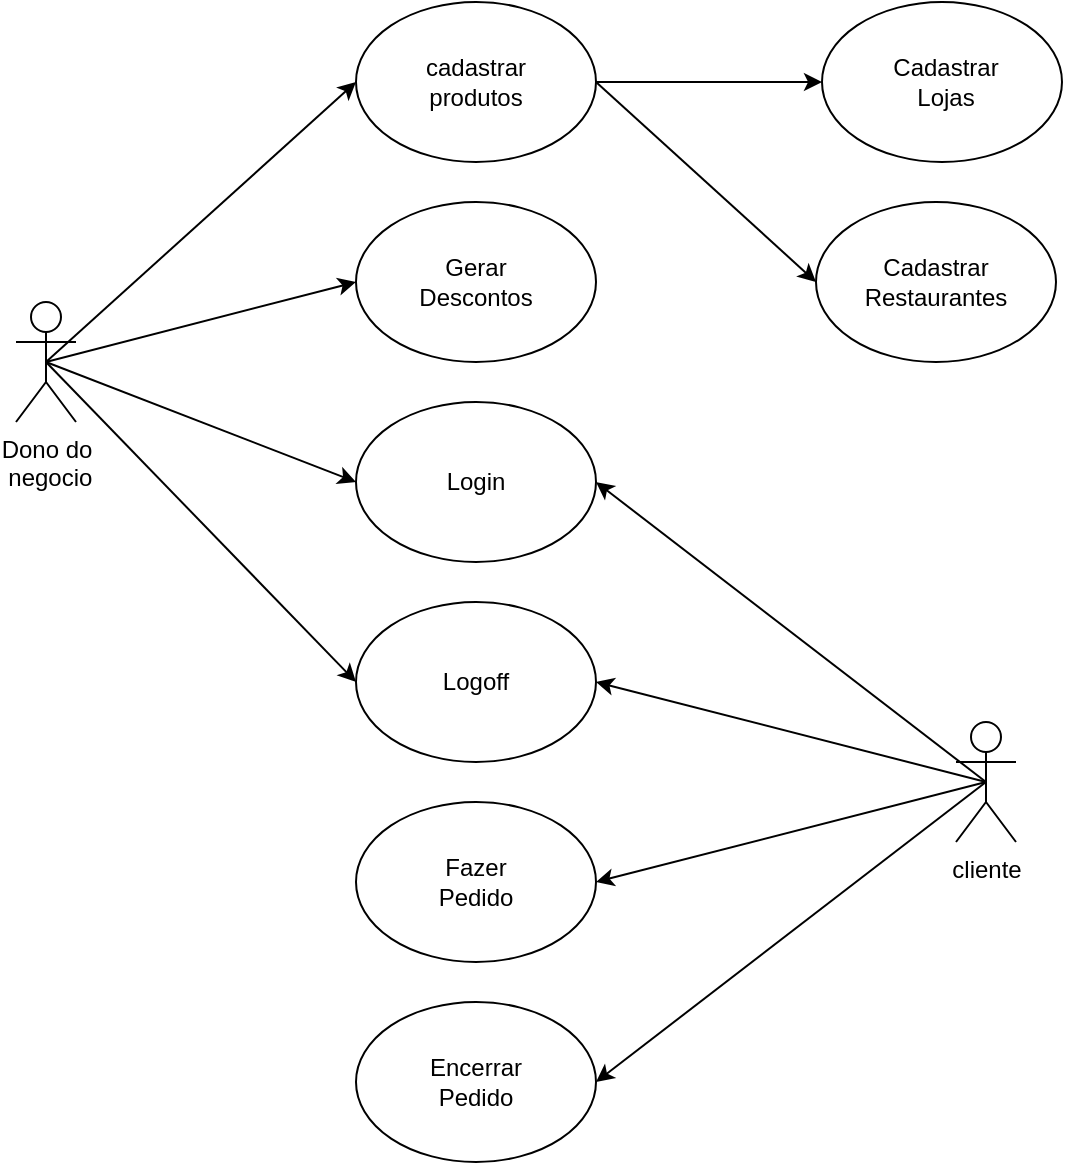 <mxfile pages="1" version="11.2.5" type="github"><diagram id="mJwetN8i1hFLMzjJZROF" name="Page-1"><mxGraphModel dx="3423" dy="1785" grid="1" gridSize="10" guides="1" tooltips="1" connect="1" arrows="1" fold="1" page="1" pageScale="1" pageWidth="827" pageHeight="1169" math="0" shadow="0"><root><mxCell id="0"/><mxCell id="1" parent="0"/><mxCell id="EzEFQJ2YtNZwXXBX93FJ-1" value="Dono do&lt;br&gt;&amp;nbsp;negocio&lt;br&gt;" style="shape=umlActor;verticalLabelPosition=bottom;labelBackgroundColor=#ffffff;verticalAlign=top;html=1;outlineConnect=0;" parent="1" vertex="1"><mxGeometry x="-1740" y="-440" width="30" height="60" as="geometry"/></mxCell><mxCell id="EzEFQJ2YtNZwXXBX93FJ-2" value="" style="ellipse;whiteSpace=wrap;html=1;" parent="1" vertex="1"><mxGeometry x="-1570" y="-590" width="120" height="80" as="geometry"/></mxCell><mxCell id="EzEFQJ2YtNZwXXBX93FJ-3" value="" style="ellipse;whiteSpace=wrap;html=1;" parent="1" vertex="1"><mxGeometry x="-1570" y="-490" width="120" height="80" as="geometry"/></mxCell><mxCell id="EzEFQJ2YtNZwXXBX93FJ-4" value="" style="ellipse;whiteSpace=wrap;html=1;" parent="1" vertex="1"><mxGeometry x="-1570" y="-390" width="120" height="80" as="geometry"/></mxCell><mxCell id="EzEFQJ2YtNZwXXBX93FJ-5" value="" style="ellipse;whiteSpace=wrap;html=1;" parent="1" vertex="1"><mxGeometry x="-1570" y="-290" width="120" height="80" as="geometry"/></mxCell><mxCell id="EzEFQJ2YtNZwXXBX93FJ-6" value="cliente&lt;br&gt;" style="shape=umlActor;verticalLabelPosition=bottom;labelBackgroundColor=#ffffff;verticalAlign=top;html=1;outlineConnect=0;" parent="1" vertex="1"><mxGeometry x="-1270" y="-230" width="30" height="60" as="geometry"/></mxCell><mxCell id="EzEFQJ2YtNZwXXBX93FJ-7" value="" style="ellipse;whiteSpace=wrap;html=1;" parent="1" vertex="1"><mxGeometry x="-1570" y="-190" width="120" height="80" as="geometry"/></mxCell><mxCell id="EzEFQJ2YtNZwXXBX93FJ-8" value="" style="ellipse;whiteSpace=wrap;html=1;" parent="1" vertex="1"><mxGeometry x="-1570" y="-90" width="120" height="80" as="geometry"/></mxCell><mxCell id="EzEFQJ2YtNZwXXBX93FJ-9" value="" style="endArrow=classic;html=1;exitX=0.5;exitY=0.5;exitDx=0;exitDy=0;exitPerimeter=0;entryX=0;entryY=0.5;entryDx=0;entryDy=0;" parent="1" source="EzEFQJ2YtNZwXXBX93FJ-1" target="EzEFQJ2YtNZwXXBX93FJ-2" edge="1"><mxGeometry width="50" height="50" relative="1" as="geometry"><mxPoint x="-1740" y="70" as="sourcePoint"/><mxPoint x="-1690" y="20" as="targetPoint"/><Array as="points"/></mxGeometry></mxCell><mxCell id="EzEFQJ2YtNZwXXBX93FJ-10" value="" style="endArrow=classic;html=1;exitX=0.5;exitY=0.5;exitDx=0;exitDy=0;exitPerimeter=0;entryX=0;entryY=0.5;entryDx=0;entryDy=0;" parent="1" source="EzEFQJ2YtNZwXXBX93FJ-1" target="EzEFQJ2YtNZwXXBX93FJ-3" edge="1"><mxGeometry width="50" height="50" relative="1" as="geometry"><mxPoint x="-1740" y="60" as="sourcePoint"/><mxPoint x="-1690" y="10" as="targetPoint"/></mxGeometry></mxCell><mxCell id="EzEFQJ2YtNZwXXBX93FJ-11" value="" style="endArrow=classic;html=1;exitX=0.5;exitY=0.5;exitDx=0;exitDy=0;exitPerimeter=0;entryX=0;entryY=0.5;entryDx=0;entryDy=0;" parent="1" source="EzEFQJ2YtNZwXXBX93FJ-1" target="EzEFQJ2YtNZwXXBX93FJ-4" edge="1"><mxGeometry width="50" height="50" relative="1" as="geometry"><mxPoint x="-1740" y="60" as="sourcePoint"/><mxPoint x="-1690" y="10" as="targetPoint"/></mxGeometry></mxCell><mxCell id="EzEFQJ2YtNZwXXBX93FJ-12" value="" style="endArrow=classic;html=1;entryX=0;entryY=0.5;entryDx=0;entryDy=0;exitX=0.5;exitY=0.5;exitDx=0;exitDy=0;exitPerimeter=0;" parent="1" source="EzEFQJ2YtNZwXXBX93FJ-1" target="EzEFQJ2YtNZwXXBX93FJ-5" edge="1"><mxGeometry width="50" height="50" relative="1" as="geometry"><mxPoint x="-1740" y="60" as="sourcePoint"/><mxPoint x="-1690" y="10" as="targetPoint"/></mxGeometry></mxCell><mxCell id="EzEFQJ2YtNZwXXBX93FJ-13" value="" style="endArrow=classic;html=1;entryX=1;entryY=0.5;entryDx=0;entryDy=0;exitX=0.5;exitY=0.5;exitDx=0;exitDy=0;exitPerimeter=0;" parent="1" source="EzEFQJ2YtNZwXXBX93FJ-6" target="EzEFQJ2YtNZwXXBX93FJ-5" edge="1"><mxGeometry width="50" height="50" relative="1" as="geometry"><mxPoint x="-1740" y="60" as="sourcePoint"/><mxPoint x="-1690" y="10" as="targetPoint"/></mxGeometry></mxCell><mxCell id="EzEFQJ2YtNZwXXBX93FJ-14" value="" style="endArrow=classic;html=1;entryX=1;entryY=0.5;entryDx=0;entryDy=0;exitX=0.5;exitY=0.5;exitDx=0;exitDy=0;exitPerimeter=0;" parent="1" source="EzEFQJ2YtNZwXXBX93FJ-6" target="EzEFQJ2YtNZwXXBX93FJ-7" edge="1"><mxGeometry width="50" height="50" relative="1" as="geometry"><mxPoint x="-1740" y="60" as="sourcePoint"/><mxPoint x="-1690" y="10" as="targetPoint"/></mxGeometry></mxCell><mxCell id="EzEFQJ2YtNZwXXBX93FJ-15" value="" style="endArrow=classic;html=1;entryX=1;entryY=0.5;entryDx=0;entryDy=0;exitX=0.5;exitY=0.5;exitDx=0;exitDy=0;exitPerimeter=0;" parent="1" source="EzEFQJ2YtNZwXXBX93FJ-6" target="EzEFQJ2YtNZwXXBX93FJ-8" edge="1"><mxGeometry width="50" height="50" relative="1" as="geometry"><mxPoint x="-1270" y="-180" as="sourcePoint"/><mxPoint x="-1690" y="10" as="targetPoint"/></mxGeometry></mxCell><mxCell id="EzEFQJ2YtNZwXXBX93FJ-16" value="" style="endArrow=classic;html=1;entryX=1;entryY=0.5;entryDx=0;entryDy=0;exitX=0.5;exitY=0.5;exitDx=0;exitDy=0;exitPerimeter=0;" parent="1" source="EzEFQJ2YtNZwXXBX93FJ-6" target="EzEFQJ2YtNZwXXBX93FJ-4" edge="1"><mxGeometry width="50" height="50" relative="1" as="geometry"><mxPoint x="-1740" y="60" as="sourcePoint"/><mxPoint x="-1690" y="10" as="targetPoint"/></mxGeometry></mxCell><mxCell id="EzEFQJ2YtNZwXXBX93FJ-17" value="cadastrar produtos" style="text;html=1;strokeColor=none;fillColor=none;align=center;verticalAlign=middle;whiteSpace=wrap;rounded=0;" parent="1" vertex="1"><mxGeometry x="-1530" y="-560" width="40" height="20" as="geometry"/></mxCell><mxCell id="EzEFQJ2YtNZwXXBX93FJ-21" value="Login" style="text;html=1;strokeColor=none;fillColor=none;align=center;verticalAlign=middle;whiteSpace=wrap;rounded=0;" parent="1" vertex="1"><mxGeometry x="-1530" y="-360" width="40" height="20" as="geometry"/></mxCell><mxCell id="EzEFQJ2YtNZwXXBX93FJ-22" value="Logoff" style="text;html=1;strokeColor=none;fillColor=none;align=center;verticalAlign=middle;whiteSpace=wrap;rounded=0;" parent="1" vertex="1"><mxGeometry x="-1530" y="-260" width="40" height="20" as="geometry"/></mxCell><mxCell id="EzEFQJ2YtNZwXXBX93FJ-24" value="Fazer Pedido" style="text;html=1;strokeColor=none;fillColor=none;align=center;verticalAlign=middle;whiteSpace=wrap;rounded=0;" parent="1" vertex="1"><mxGeometry x="-1530" y="-160" width="40" height="20" as="geometry"/></mxCell><mxCell id="EzEFQJ2YtNZwXXBX93FJ-25" value="Encerrar&lt;br&gt;Pedido" style="text;html=1;strokeColor=none;fillColor=none;align=center;verticalAlign=middle;whiteSpace=wrap;rounded=0;" parent="1" vertex="1"><mxGeometry x="-1530" y="-60" width="40" height="20" as="geometry"/></mxCell><mxCell id="EzEFQJ2YtNZwXXBX93FJ-26" value="Gerar&lt;br&gt;Descontos" style="text;html=1;strokeColor=none;fillColor=none;align=center;verticalAlign=middle;whiteSpace=wrap;rounded=0;" parent="1" vertex="1"><mxGeometry x="-1530" y="-460" width="40" height="20" as="geometry"/></mxCell><mxCell id="EzEFQJ2YtNZwXXBX93FJ-27" value="" style="ellipse;whiteSpace=wrap;html=1;" parent="1" vertex="1"><mxGeometry x="-1340" y="-490" width="120" height="80" as="geometry"/></mxCell><mxCell id="EzEFQJ2YtNZwXXBX93FJ-28" value="" style="ellipse;whiteSpace=wrap;html=1;" parent="1" vertex="1"><mxGeometry x="-1337" y="-590" width="120" height="80" as="geometry"/></mxCell><mxCell id="EzEFQJ2YtNZwXXBX93FJ-29" value="" style="endArrow=classic;html=1;entryX=0;entryY=0.5;entryDx=0;entryDy=0;exitX=1;exitY=0.5;exitDx=0;exitDy=0;" parent="1" source="EzEFQJ2YtNZwXXBX93FJ-2" target="EzEFQJ2YtNZwXXBX93FJ-27" edge="1"><mxGeometry width="50" height="50" relative="1" as="geometry"><mxPoint x="-1410" y="-520" as="sourcePoint"/><mxPoint x="-1700" y="10" as="targetPoint"/></mxGeometry></mxCell><mxCell id="EzEFQJ2YtNZwXXBX93FJ-30" value="" style="endArrow=classic;html=1;entryX=0;entryY=0.5;entryDx=0;entryDy=0;exitX=1;exitY=0.5;exitDx=0;exitDy=0;" parent="1" source="EzEFQJ2YtNZwXXBX93FJ-2" target="EzEFQJ2YtNZwXXBX93FJ-28" edge="1"><mxGeometry width="50" height="50" relative="1" as="geometry"><mxPoint x="-1750" y="60" as="sourcePoint"/><mxPoint x="-1700" y="10" as="targetPoint"/></mxGeometry></mxCell><mxCell id="EzEFQJ2YtNZwXXBX93FJ-31" value="Cadastrar&lt;br&gt;Lojas" style="text;html=1;strokeColor=none;fillColor=none;align=center;verticalAlign=middle;whiteSpace=wrap;rounded=0;" parent="1" vertex="1"><mxGeometry x="-1295" y="-560" width="40" height="20" as="geometry"/></mxCell><mxCell id="EzEFQJ2YtNZwXXBX93FJ-32" value="Cadastrar&lt;br&gt;Restaurantes" style="text;html=1;strokeColor=none;fillColor=none;align=center;verticalAlign=middle;whiteSpace=wrap;rounded=0;" parent="1" vertex="1"><mxGeometry x="-1300" y="-460" width="40" height="20" as="geometry"/></mxCell></root></mxGraphModel></diagram></mxfile>